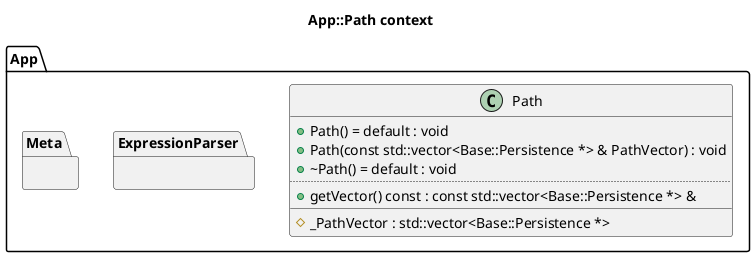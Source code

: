 @startuml
title App::Path context
package [App] as C_0002285326295477687690 {
package [ExpressionParser] as C_0000905861183269213715 {
}
class "Path" as C_0001610372491583253290
class C_0001610372491583253290 [[https://github.com/FreeCAD/FreeCAD/blob/f6708547a9bb3f71a4aaade12109f511a72c207c/src/App/Path.h#L36{Path}]] {
+Path() = default : void [[[https://github.com/FreeCAD/FreeCAD/blob/f6708547a9bb3f71a4aaade12109f511a72c207c/src/App/Path.h#L43{Path}]]]
+Path(const std::vector<Base::Persistence *> & PathVector) : void [[[https://github.com/FreeCAD/FreeCAD/blob/f6708547a9bb3f71a4aaade12109f511a72c207c/src/App/Path.h#L44{Path}]]]
+~Path() = default : void [[[https://github.com/FreeCAD/FreeCAD/blob/f6708547a9bb3f71a4aaade12109f511a72c207c/src/App/Path.h#L46{~Path}]]]
..
+getVector() const : const std::vector<Base::Persistence *> & [[[https://github.com/FreeCAD/FreeCAD/blob/f6708547a9bb3f71a4aaade12109f511a72c207c/src/App/Path.h#L48{getVector}]]]
__
#_PathVector : std::vector<Base::Persistence *> [[[https://github.com/FreeCAD/FreeCAD/blob/f6708547a9bb3f71a4aaade12109f511a72c207c/src/App/Path.h#L39{_PathVector}]]]
}
package [Meta] as C_0002283864520314866053 {
}
}

'Generated with clang-uml, version 0.4.0-14-g26abb71
'LLVM version Ubuntu clang version 15.0.7
@enduml
